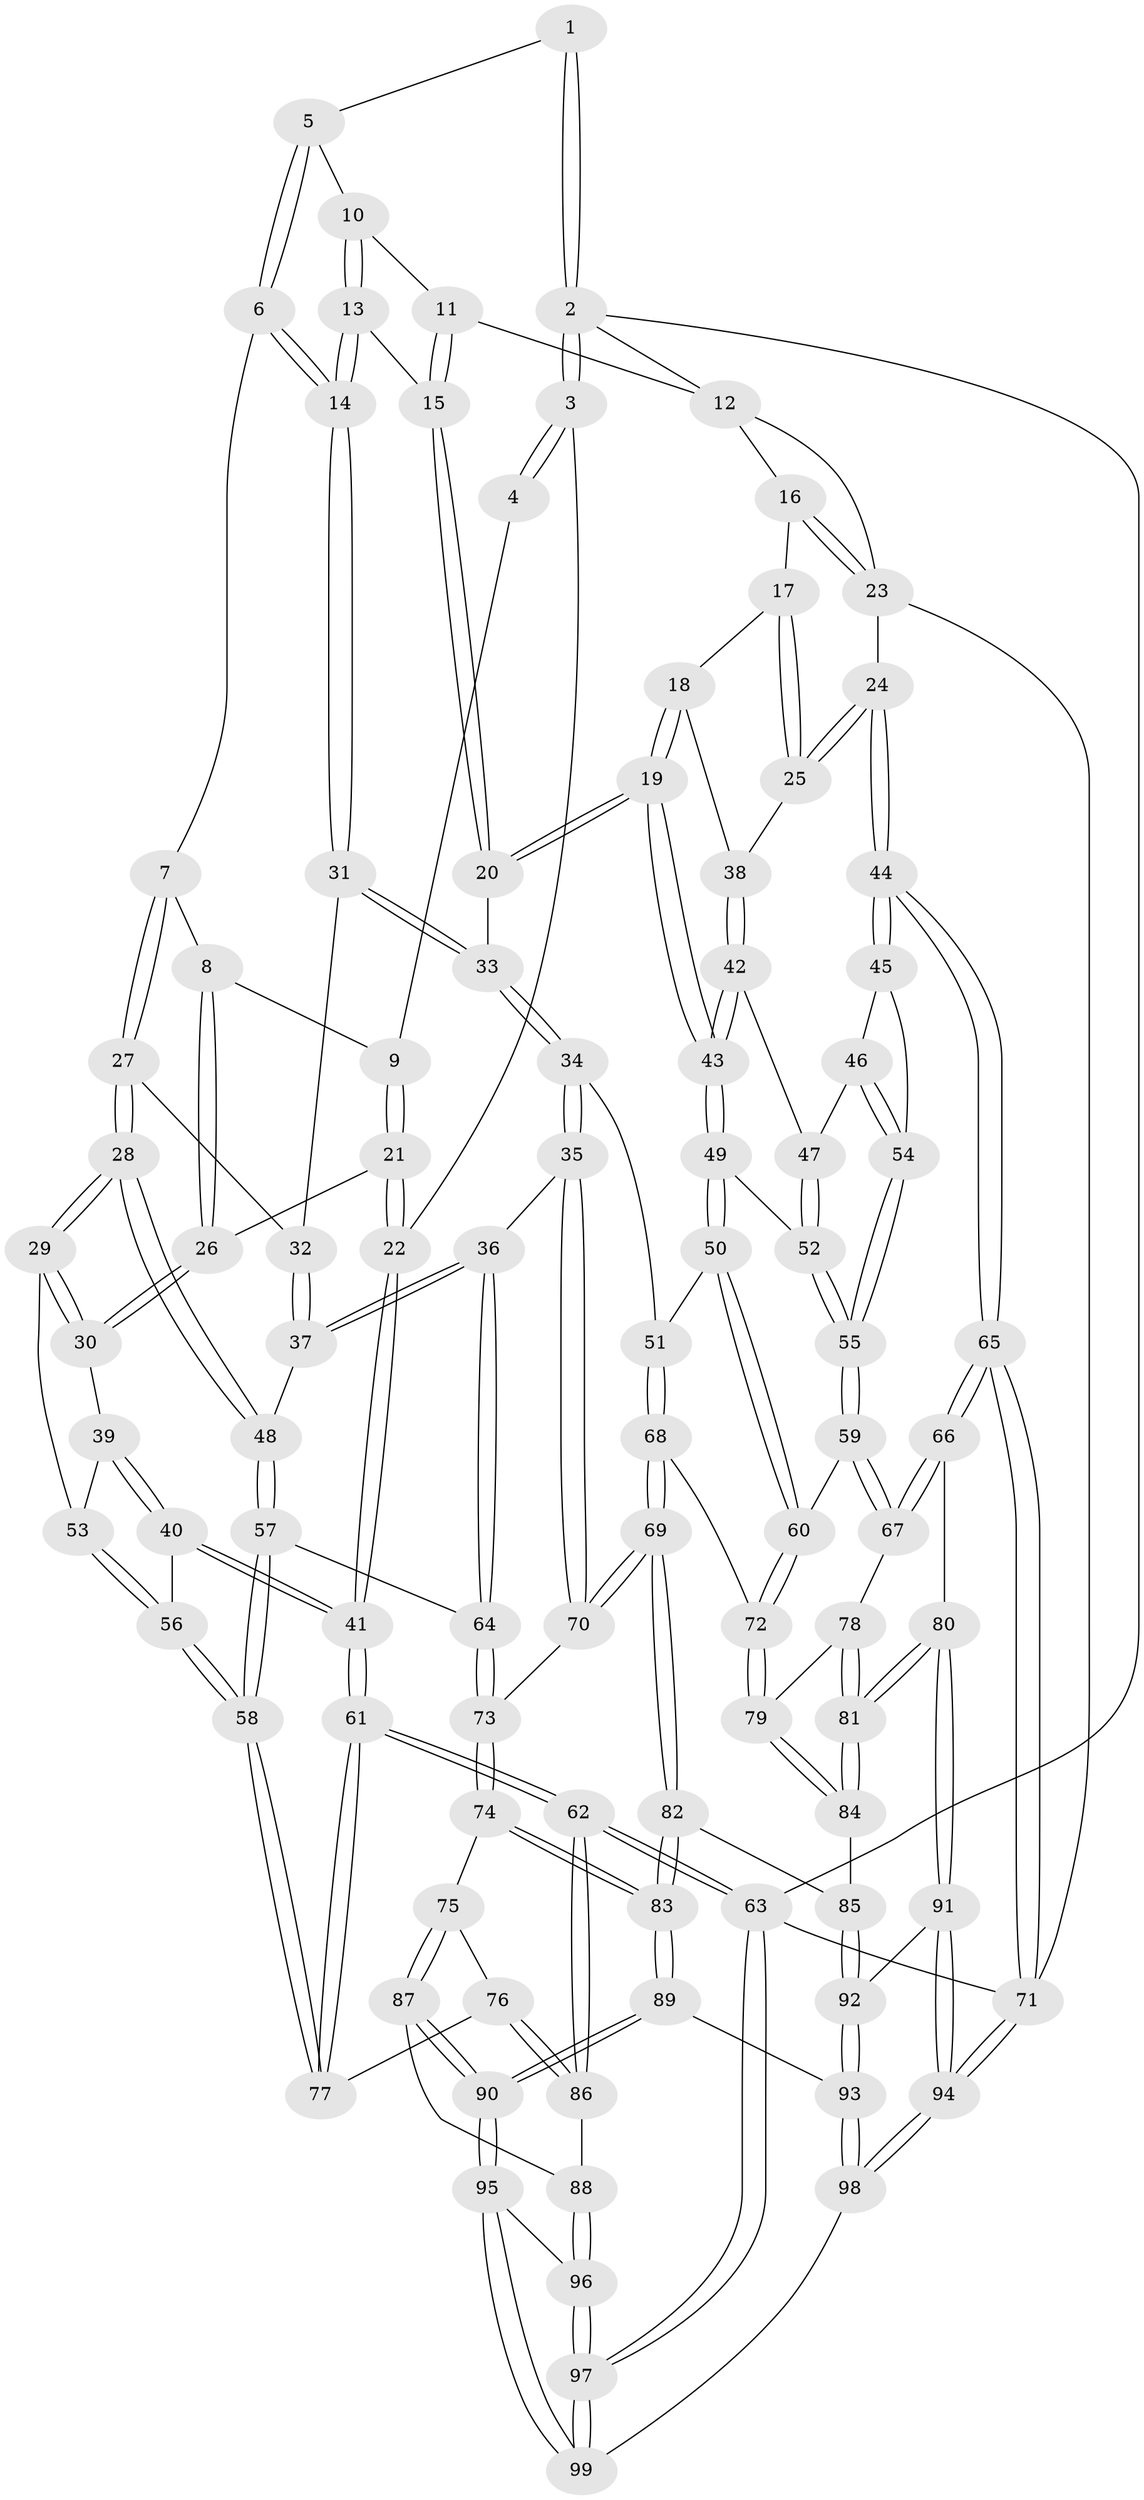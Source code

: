 // coarse degree distribution, {3: 0.07246376811594203, 4: 0.30434782608695654, 5: 0.4927536231884058, 6: 0.08695652173913043, 7: 0.014492753623188406, 9: 0.028985507246376812}
// Generated by graph-tools (version 1.1) at 2025/05/03/04/25 22:05:18]
// undirected, 99 vertices, 244 edges
graph export_dot {
graph [start="1"]
  node [color=gray90,style=filled];
  1 [pos="+0.294011312636141+0"];
  2 [pos="+0+0"];
  3 [pos="+0+0"];
  4 [pos="+0.14723307538463132+0.04860787526291003"];
  5 [pos="+0.35694590479046484+0"];
  6 [pos="+0.2862128991632023+0.08372241736699625"];
  7 [pos="+0.24582761008688536+0.11831880786063015"];
  8 [pos="+0.21057511504524007+0.12235243250118627"];
  9 [pos="+0.1750384492524159+0.10973937506270605"];
  10 [pos="+0.529411678797353+0"];
  11 [pos="+0.5764064657975654+0"];
  12 [pos="+0.7736405945490692+0"];
  13 [pos="+0.4436218046146569+0.1313569157263378"];
  14 [pos="+0.4069373405798637+0.18394317590378081"];
  15 [pos="+0.6228706245394524+0.1474803093873533"];
  16 [pos="+0.8663829032800037+0.04948790843218305"];
  17 [pos="+0.8660731873780875+0.0535462598389632"];
  18 [pos="+0.7340737643957376+0.21174689396540286"];
  19 [pos="+0.6894079189381743+0.23705542541656374"];
  20 [pos="+0.639264016598086+0.2028743112670079"];
  21 [pos="+0+0.13263039647045557"];
  22 [pos="+0+0"];
  23 [pos="+1+0.0755172688668593"];
  24 [pos="+1+0.258815795037409"];
  25 [pos="+0.9794083437318881+0.23005160798152735"];
  26 [pos="+0.1202874239726659+0.2563762254387443"];
  27 [pos="+0.2660307725024869+0.278749899957219"];
  28 [pos="+0.22294618974448913+0.3367205197989382"];
  29 [pos="+0.1897100367725654+0.33496814327253643"];
  30 [pos="+0.12431813998415993+0.2683530340837395"];
  31 [pos="+0.4178333256540703+0.2297115910006669"];
  32 [pos="+0.37903123863505017+0.2488894767425805"];
  33 [pos="+0.4738944439155736+0.26608551605313907"];
  34 [pos="+0.4700770221055047+0.42448935758401873"];
  35 [pos="+0.4454702602561553+0.44992875316664493"];
  36 [pos="+0.4306995094877975+0.4480253496636989"];
  37 [pos="+0.3480395735825116+0.4230726468681802"];
  38 [pos="+0.9475894823061849+0.24996639380705207"];
  39 [pos="+0+0.3358965016106898"];
  40 [pos="+0+0.40707456972585176"];
  41 [pos="+0+0.4071319092303457"];
  42 [pos="+0.9179882602035717+0.2951797448707427"];
  43 [pos="+0.6988768385967046+0.28293877731150685"];
  44 [pos="+1+0.4726427525240496"];
  45 [pos="+1+0.44197506348165716"];
  46 [pos="+0.9102266114686056+0.36642700631788605"];
  47 [pos="+0.8956993451196376+0.34852818998192797"];
  48 [pos="+0.2865833021193485+0.41522292640532393"];
  49 [pos="+0.7043007325997117+0.3334975151368188"];
  50 [pos="+0.6800534367762533+0.41636861184426127"];
  51 [pos="+0.5684591828866948+0.4225308230232852"];
  52 [pos="+0.8606393425549964+0.3631264307028793"];
  53 [pos="+0.161606203657415+0.3634214171500291"];
  54 [pos="+0.8896028386459689+0.47748166858327107"];
  55 [pos="+0.8467585484930132+0.500603847066097"];
  56 [pos="+0.08873940910629323+0.4496283764346749"];
  57 [pos="+0.2244370295325947+0.5571842529103095"];
  58 [pos="+0.15638062152437143+0.5813084521343338"];
  59 [pos="+0.8146681024500685+0.5380496873132269"];
  60 [pos="+0.7202174450614189+0.5166086888045107"];
  61 [pos="+0+0.7539276527533822"];
  62 [pos="+0+1"];
  63 [pos="+0+1"];
  64 [pos="+0.2831904174338597+0.5854034397262722"];
  65 [pos="+1+0.6799517894067062"];
  66 [pos="+1+0.6796265882817252"];
  67 [pos="+0.8693757814280357+0.6033283212278197"];
  68 [pos="+0.5724505513694771+0.6318878585292985"];
  69 [pos="+0.506246650794963+0.6490490639461447"];
  70 [pos="+0.47292763152592854+0.6013840815994625"];
  71 [pos="+1+1"];
  72 [pos="+0.6459109338961313+0.6148283842658532"];
  73 [pos="+0.3054352847726762+0.6048388044553128"];
  74 [pos="+0.3064396825121711+0.7284871348513531"];
  75 [pos="+0.23498983750625085+0.7483637159152072"];
  76 [pos="+0.15354029063899766+0.6931352069365044"];
  77 [pos="+0.11524805503399979+0.6519639327162986"];
  78 [pos="+0.8464890458646774+0.6441201868952974"];
  79 [pos="+0.6916671091661378+0.6904699117717991"];
  80 [pos="+0.8085196492549034+0.8299015087030372"];
  81 [pos="+0.7895573418605645+0.7902592549363321"];
  82 [pos="+0.4667961328288147+0.7793371069571638"];
  83 [pos="+0.4621517263544393+0.7843339899853818"];
  84 [pos="+0.7112908773614428+0.7361233661581325"];
  85 [pos="+0.6062265944444584+0.8102444010330617"];
  86 [pos="+0.12245627320527643+0.8811888692796794"];
  87 [pos="+0.22642450388433533+0.8476622443749511"];
  88 [pos="+0.16859113370774637+0.8825132390465142"];
  89 [pos="+0.44773171911583487+0.8466778788492467"];
  90 [pos="+0.39205544648094687+0.9391712228105062"];
  91 [pos="+0.8060805783793349+0.8493880233617354"];
  92 [pos="+0.6782864181299688+0.8987082330988857"];
  93 [pos="+0.6408831102369171+0.9647346840831345"];
  94 [pos="+1+1"];
  95 [pos="+0.38710681711058054+0.9838611699483334"];
  96 [pos="+0.18965431795501672+0.9308154662360009"];
  97 [pos="+0.21808777692309753+1"];
  98 [pos="+0.6421595300659857+1"];
  99 [pos="+0.38392846530734254+1"];
  1 -- 2;
  1 -- 2;
  1 -- 5;
  2 -- 3;
  2 -- 3;
  2 -- 12;
  2 -- 63;
  3 -- 4;
  3 -- 4;
  3 -- 22;
  4 -- 9;
  5 -- 6;
  5 -- 6;
  5 -- 10;
  6 -- 7;
  6 -- 14;
  6 -- 14;
  7 -- 8;
  7 -- 27;
  7 -- 27;
  8 -- 9;
  8 -- 26;
  8 -- 26;
  9 -- 21;
  9 -- 21;
  10 -- 11;
  10 -- 13;
  10 -- 13;
  11 -- 12;
  11 -- 15;
  11 -- 15;
  12 -- 16;
  12 -- 23;
  13 -- 14;
  13 -- 14;
  13 -- 15;
  14 -- 31;
  14 -- 31;
  15 -- 20;
  15 -- 20;
  16 -- 17;
  16 -- 23;
  16 -- 23;
  17 -- 18;
  17 -- 25;
  17 -- 25;
  18 -- 19;
  18 -- 19;
  18 -- 38;
  19 -- 20;
  19 -- 20;
  19 -- 43;
  19 -- 43;
  20 -- 33;
  21 -- 22;
  21 -- 22;
  21 -- 26;
  22 -- 41;
  22 -- 41;
  23 -- 24;
  23 -- 71;
  24 -- 25;
  24 -- 25;
  24 -- 44;
  24 -- 44;
  25 -- 38;
  26 -- 30;
  26 -- 30;
  27 -- 28;
  27 -- 28;
  27 -- 32;
  28 -- 29;
  28 -- 29;
  28 -- 48;
  28 -- 48;
  29 -- 30;
  29 -- 30;
  29 -- 53;
  30 -- 39;
  31 -- 32;
  31 -- 33;
  31 -- 33;
  32 -- 37;
  32 -- 37;
  33 -- 34;
  33 -- 34;
  34 -- 35;
  34 -- 35;
  34 -- 51;
  35 -- 36;
  35 -- 70;
  35 -- 70;
  36 -- 37;
  36 -- 37;
  36 -- 64;
  36 -- 64;
  37 -- 48;
  38 -- 42;
  38 -- 42;
  39 -- 40;
  39 -- 40;
  39 -- 53;
  40 -- 41;
  40 -- 41;
  40 -- 56;
  41 -- 61;
  41 -- 61;
  42 -- 43;
  42 -- 43;
  42 -- 47;
  43 -- 49;
  43 -- 49;
  44 -- 45;
  44 -- 45;
  44 -- 65;
  44 -- 65;
  45 -- 46;
  45 -- 54;
  46 -- 47;
  46 -- 54;
  46 -- 54;
  47 -- 52;
  47 -- 52;
  48 -- 57;
  48 -- 57;
  49 -- 50;
  49 -- 50;
  49 -- 52;
  50 -- 51;
  50 -- 60;
  50 -- 60;
  51 -- 68;
  51 -- 68;
  52 -- 55;
  52 -- 55;
  53 -- 56;
  53 -- 56;
  54 -- 55;
  54 -- 55;
  55 -- 59;
  55 -- 59;
  56 -- 58;
  56 -- 58;
  57 -- 58;
  57 -- 58;
  57 -- 64;
  58 -- 77;
  58 -- 77;
  59 -- 60;
  59 -- 67;
  59 -- 67;
  60 -- 72;
  60 -- 72;
  61 -- 62;
  61 -- 62;
  61 -- 77;
  61 -- 77;
  62 -- 63;
  62 -- 63;
  62 -- 86;
  62 -- 86;
  63 -- 97;
  63 -- 97;
  63 -- 71;
  64 -- 73;
  64 -- 73;
  65 -- 66;
  65 -- 66;
  65 -- 71;
  65 -- 71;
  66 -- 67;
  66 -- 67;
  66 -- 80;
  67 -- 78;
  68 -- 69;
  68 -- 69;
  68 -- 72;
  69 -- 70;
  69 -- 70;
  69 -- 82;
  69 -- 82;
  70 -- 73;
  71 -- 94;
  71 -- 94;
  72 -- 79;
  72 -- 79;
  73 -- 74;
  73 -- 74;
  74 -- 75;
  74 -- 83;
  74 -- 83;
  75 -- 76;
  75 -- 87;
  75 -- 87;
  76 -- 77;
  76 -- 86;
  76 -- 86;
  78 -- 79;
  78 -- 81;
  78 -- 81;
  79 -- 84;
  79 -- 84;
  80 -- 81;
  80 -- 81;
  80 -- 91;
  80 -- 91;
  81 -- 84;
  81 -- 84;
  82 -- 83;
  82 -- 83;
  82 -- 85;
  83 -- 89;
  83 -- 89;
  84 -- 85;
  85 -- 92;
  85 -- 92;
  86 -- 88;
  87 -- 88;
  87 -- 90;
  87 -- 90;
  88 -- 96;
  88 -- 96;
  89 -- 90;
  89 -- 90;
  89 -- 93;
  90 -- 95;
  90 -- 95;
  91 -- 92;
  91 -- 94;
  91 -- 94;
  92 -- 93;
  92 -- 93;
  93 -- 98;
  93 -- 98;
  94 -- 98;
  94 -- 98;
  95 -- 96;
  95 -- 99;
  95 -- 99;
  96 -- 97;
  96 -- 97;
  97 -- 99;
  97 -- 99;
  98 -- 99;
}
